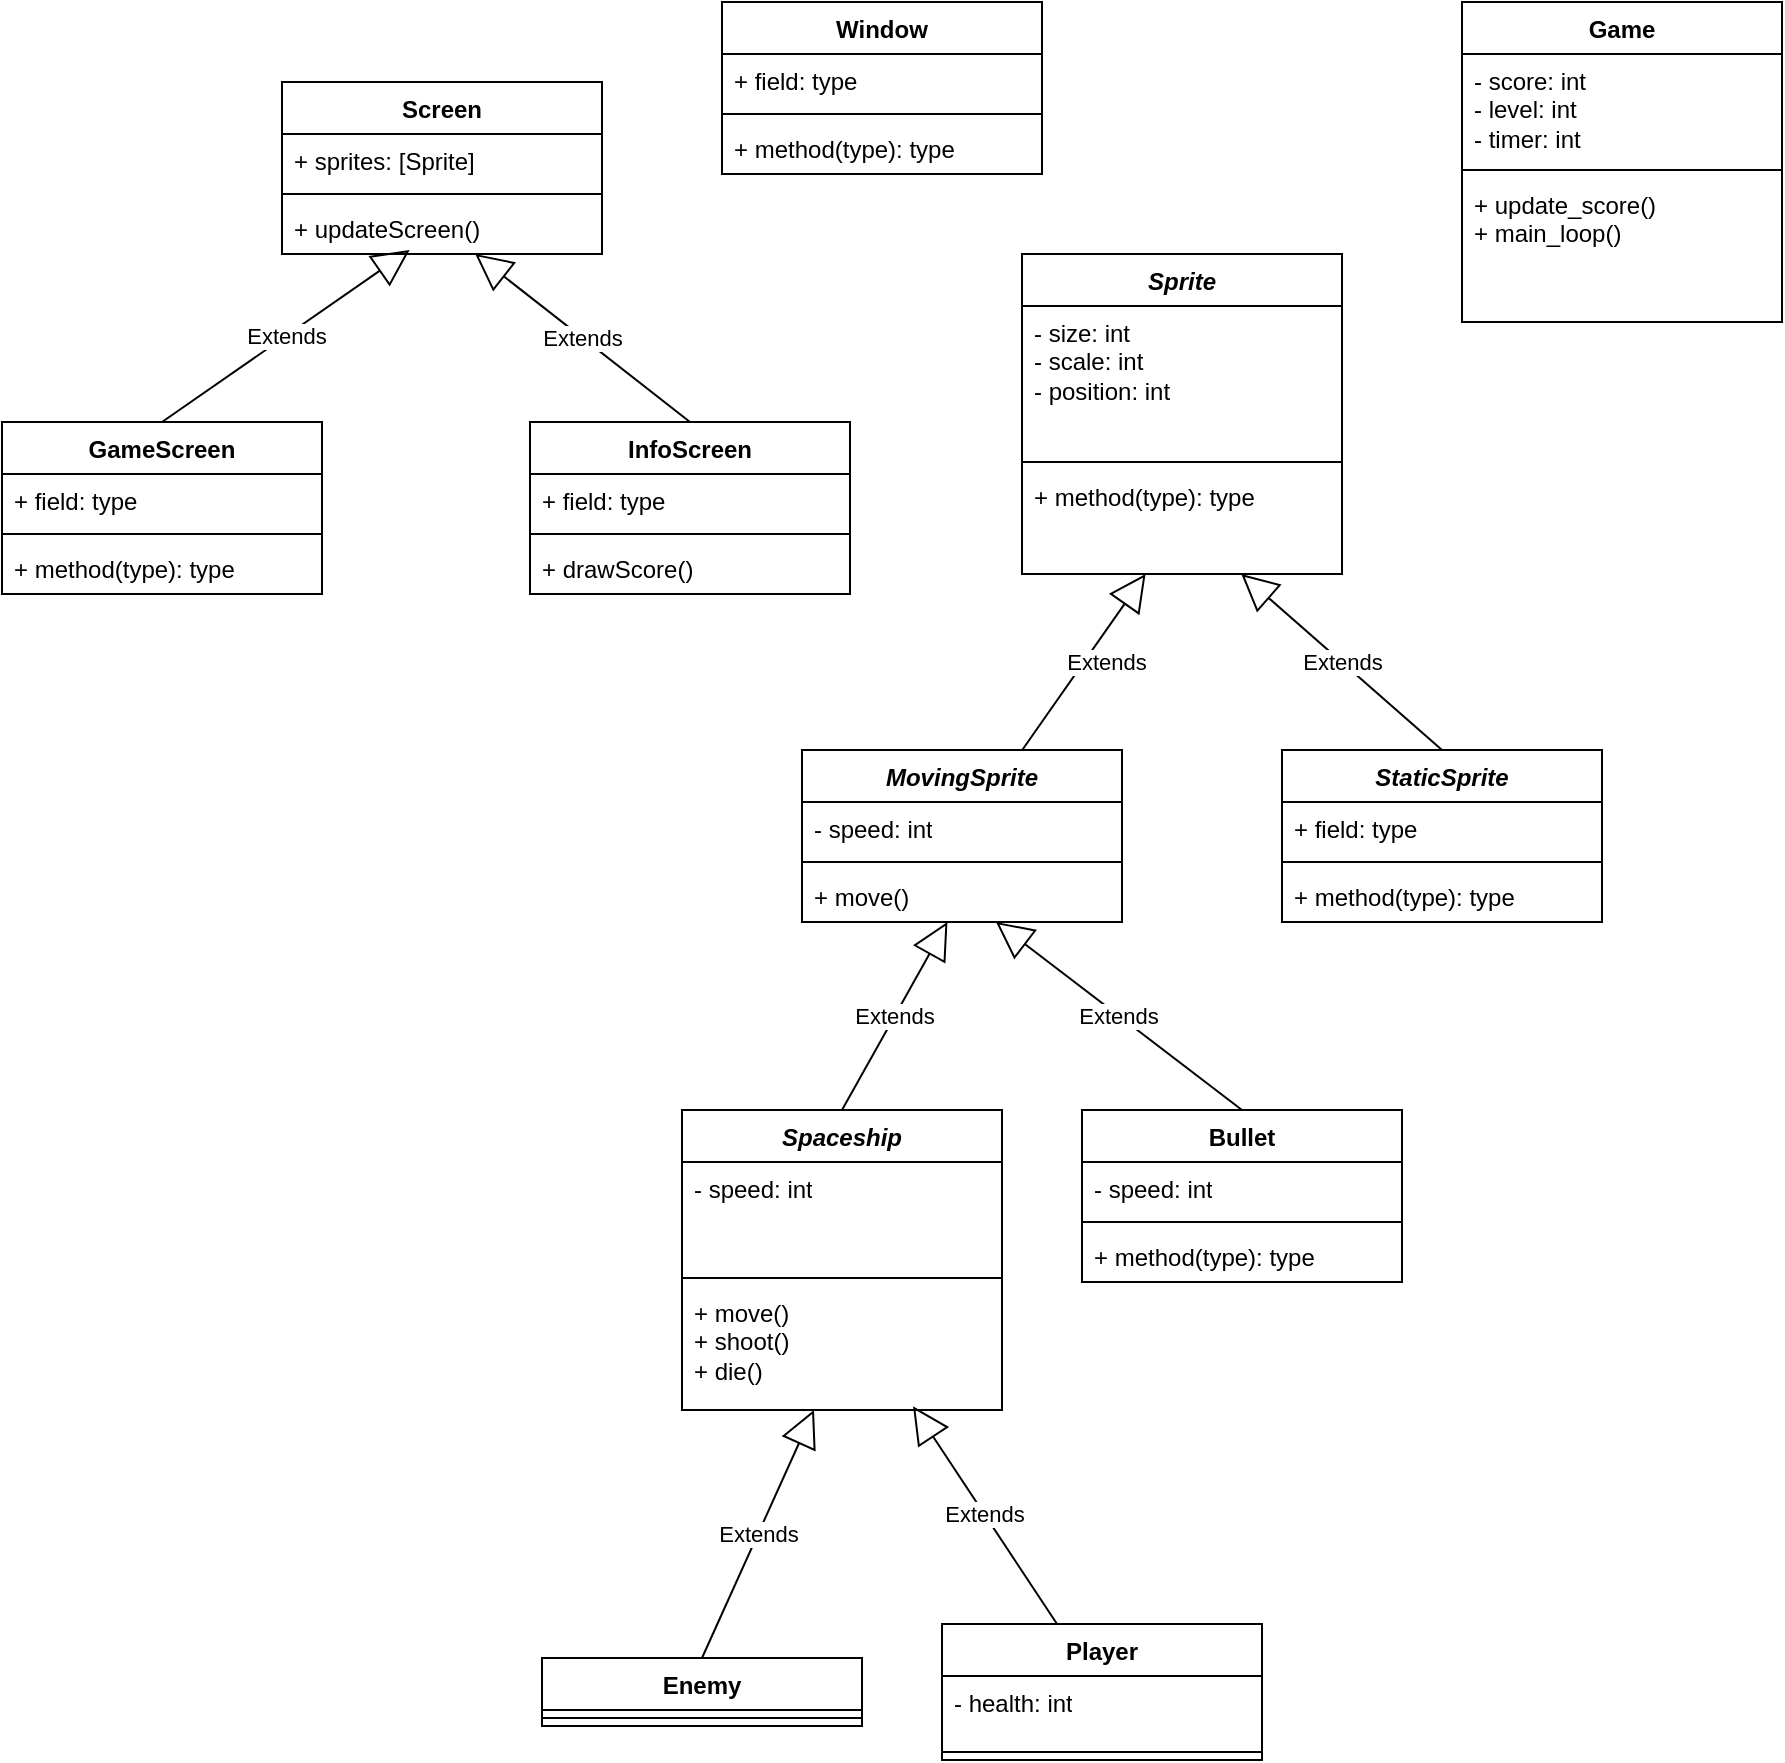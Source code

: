 <mxfile version="21.3.7" type="github">
  <diagram name="Página-1" id="Rpc74K26wFlyi_Rh8L-D">
    <mxGraphModel dx="1434" dy="741" grid="1" gridSize="10" guides="1" tooltips="1" connect="1" arrows="1" fold="1" page="1" pageScale="1" pageWidth="827" pageHeight="1169" math="0" shadow="0">
      <root>
        <mxCell id="0" />
        <mxCell id="1" parent="0" />
        <mxCell id="KttjL9ps9mwa1hISwc_9-1" value="Player" style="swimlane;fontStyle=1;align=center;verticalAlign=top;childLayout=stackLayout;horizontal=1;startSize=26;horizontalStack=0;resizeParent=1;resizeParentMax=0;resizeLast=0;collapsible=1;marginBottom=0;whiteSpace=wrap;html=1;" parent="1" vertex="1">
          <mxGeometry x="480" y="841" width="160" height="68" as="geometry" />
        </mxCell>
        <mxCell id="KttjL9ps9mwa1hISwc_9-2" value="- health: int" style="text;strokeColor=none;fillColor=none;align=left;verticalAlign=top;spacingLeft=4;spacingRight=4;overflow=hidden;rotatable=0;points=[[0,0.5],[1,0.5]];portConstraint=eastwest;whiteSpace=wrap;html=1;" parent="KttjL9ps9mwa1hISwc_9-1" vertex="1">
          <mxGeometry y="26" width="160" height="34" as="geometry" />
        </mxCell>
        <mxCell id="KttjL9ps9mwa1hISwc_9-3" value="" style="line;strokeWidth=1;fillColor=none;align=left;verticalAlign=middle;spacingTop=-1;spacingLeft=3;spacingRight=3;rotatable=0;labelPosition=right;points=[];portConstraint=eastwest;strokeColor=inherit;" parent="KttjL9ps9mwa1hISwc_9-1" vertex="1">
          <mxGeometry y="60" width="160" height="8" as="geometry" />
        </mxCell>
        <mxCell id="KttjL9ps9mwa1hISwc_9-5" value="Bullet" style="swimlane;fontStyle=1;align=center;verticalAlign=top;childLayout=stackLayout;horizontal=1;startSize=26;horizontalStack=0;resizeParent=1;resizeParentMax=0;resizeLast=0;collapsible=1;marginBottom=0;whiteSpace=wrap;html=1;" parent="1" vertex="1">
          <mxGeometry x="550" y="584" width="160" height="86" as="geometry" />
        </mxCell>
        <mxCell id="KttjL9ps9mwa1hISwc_9-6" value="- speed: int" style="text;strokeColor=none;fillColor=none;align=left;verticalAlign=top;spacingLeft=4;spacingRight=4;overflow=hidden;rotatable=0;points=[[0,0.5],[1,0.5]];portConstraint=eastwest;whiteSpace=wrap;html=1;" parent="KttjL9ps9mwa1hISwc_9-5" vertex="1">
          <mxGeometry y="26" width="160" height="26" as="geometry" />
        </mxCell>
        <mxCell id="KttjL9ps9mwa1hISwc_9-7" value="" style="line;strokeWidth=1;fillColor=none;align=left;verticalAlign=middle;spacingTop=-1;spacingLeft=3;spacingRight=3;rotatable=0;labelPosition=right;points=[];portConstraint=eastwest;strokeColor=inherit;" parent="KttjL9ps9mwa1hISwc_9-5" vertex="1">
          <mxGeometry y="52" width="160" height="8" as="geometry" />
        </mxCell>
        <mxCell id="KttjL9ps9mwa1hISwc_9-8" value="+ method(type): type" style="text;strokeColor=none;fillColor=none;align=left;verticalAlign=top;spacingLeft=4;spacingRight=4;overflow=hidden;rotatable=0;points=[[0,0.5],[1,0.5]];portConstraint=eastwest;whiteSpace=wrap;html=1;" parent="KttjL9ps9mwa1hISwc_9-5" vertex="1">
          <mxGeometry y="60" width="160" height="26" as="geometry" />
        </mxCell>
        <mxCell id="KttjL9ps9mwa1hISwc_9-9" value="Enemy" style="swimlane;fontStyle=1;align=center;verticalAlign=top;childLayout=stackLayout;horizontal=1;startSize=26;horizontalStack=0;resizeParent=1;resizeParentMax=0;resizeLast=0;collapsible=1;marginBottom=0;whiteSpace=wrap;html=1;" parent="1" vertex="1">
          <mxGeometry x="280" y="858" width="160" height="34" as="geometry" />
        </mxCell>
        <mxCell id="KttjL9ps9mwa1hISwc_9-11" value="" style="line;strokeWidth=1;fillColor=none;align=left;verticalAlign=middle;spacingTop=-1;spacingLeft=3;spacingRight=3;rotatable=0;labelPosition=right;points=[];portConstraint=eastwest;strokeColor=inherit;" parent="KttjL9ps9mwa1hISwc_9-9" vertex="1">
          <mxGeometry y="26" width="160" height="8" as="geometry" />
        </mxCell>
        <mxCell id="KttjL9ps9mwa1hISwc_9-13" value="Screen" style="swimlane;fontStyle=1;align=center;verticalAlign=top;childLayout=stackLayout;horizontal=1;startSize=26;horizontalStack=0;resizeParent=1;resizeParentMax=0;resizeLast=0;collapsible=1;marginBottom=0;whiteSpace=wrap;html=1;" parent="1" vertex="1">
          <mxGeometry x="150" y="70" width="160" height="86" as="geometry" />
        </mxCell>
        <mxCell id="KttjL9ps9mwa1hISwc_9-14" value="+ sprites: [Sprite]" style="text;strokeColor=none;fillColor=none;align=left;verticalAlign=top;spacingLeft=4;spacingRight=4;overflow=hidden;rotatable=0;points=[[0,0.5],[1,0.5]];portConstraint=eastwest;whiteSpace=wrap;html=1;" parent="KttjL9ps9mwa1hISwc_9-13" vertex="1">
          <mxGeometry y="26" width="160" height="26" as="geometry" />
        </mxCell>
        <mxCell id="KttjL9ps9mwa1hISwc_9-15" value="" style="line;strokeWidth=1;fillColor=none;align=left;verticalAlign=middle;spacingTop=-1;spacingLeft=3;spacingRight=3;rotatable=0;labelPosition=right;points=[];portConstraint=eastwest;strokeColor=inherit;" parent="KttjL9ps9mwa1hISwc_9-13" vertex="1">
          <mxGeometry y="52" width="160" height="8" as="geometry" />
        </mxCell>
        <mxCell id="KttjL9ps9mwa1hISwc_9-16" value="+ updateScreen()" style="text;strokeColor=none;fillColor=none;align=left;verticalAlign=top;spacingLeft=4;spacingRight=4;overflow=hidden;rotatable=0;points=[[0,0.5],[1,0.5]];portConstraint=eastwest;whiteSpace=wrap;html=1;" parent="KttjL9ps9mwa1hISwc_9-13" vertex="1">
          <mxGeometry y="60" width="160" height="26" as="geometry" />
        </mxCell>
        <mxCell id="KttjL9ps9mwa1hISwc_9-17" value="Game" style="swimlane;fontStyle=1;align=center;verticalAlign=top;childLayout=stackLayout;horizontal=1;startSize=26;horizontalStack=0;resizeParent=1;resizeParentMax=0;resizeLast=0;collapsible=1;marginBottom=0;whiteSpace=wrap;html=1;" parent="1" vertex="1">
          <mxGeometry x="740" y="30" width="160" height="160" as="geometry" />
        </mxCell>
        <mxCell id="KttjL9ps9mwa1hISwc_9-18" value="- score: int&lt;br&gt;- level: int&lt;br&gt;- timer: int" style="text;strokeColor=none;fillColor=none;align=left;verticalAlign=top;spacingLeft=4;spacingRight=4;overflow=hidden;rotatable=0;points=[[0,0.5],[1,0.5]];portConstraint=eastwest;whiteSpace=wrap;html=1;" parent="KttjL9ps9mwa1hISwc_9-17" vertex="1">
          <mxGeometry y="26" width="160" height="54" as="geometry" />
        </mxCell>
        <mxCell id="KttjL9ps9mwa1hISwc_9-19" value="" style="line;strokeWidth=1;fillColor=none;align=left;verticalAlign=middle;spacingTop=-1;spacingLeft=3;spacingRight=3;rotatable=0;labelPosition=right;points=[];portConstraint=eastwest;strokeColor=inherit;" parent="KttjL9ps9mwa1hISwc_9-17" vertex="1">
          <mxGeometry y="80" width="160" height="8" as="geometry" />
        </mxCell>
        <mxCell id="KttjL9ps9mwa1hISwc_9-20" value="+ update_score()&lt;br&gt;+ main_loop()" style="text;strokeColor=none;fillColor=none;align=left;verticalAlign=top;spacingLeft=4;spacingRight=4;overflow=hidden;rotatable=0;points=[[0,0.5],[1,0.5]];portConstraint=eastwest;whiteSpace=wrap;html=1;" parent="KttjL9ps9mwa1hISwc_9-17" vertex="1">
          <mxGeometry y="88" width="160" height="72" as="geometry" />
        </mxCell>
        <mxCell id="KttjL9ps9mwa1hISwc_9-22" value="&lt;i&gt;Spaceship&lt;/i&gt;" style="swimlane;fontStyle=1;align=center;verticalAlign=top;childLayout=stackLayout;horizontal=1;startSize=26;horizontalStack=0;resizeParent=1;resizeParentMax=0;resizeLast=0;collapsible=1;marginBottom=0;whiteSpace=wrap;html=1;" parent="1" vertex="1">
          <mxGeometry x="350" y="584" width="160" height="150" as="geometry" />
        </mxCell>
        <mxCell id="KttjL9ps9mwa1hISwc_9-23" value="- speed: int" style="text;strokeColor=none;fillColor=none;align=left;verticalAlign=top;spacingLeft=4;spacingRight=4;overflow=hidden;rotatable=0;points=[[0,0.5],[1,0.5]];portConstraint=eastwest;whiteSpace=wrap;html=1;" parent="KttjL9ps9mwa1hISwc_9-22" vertex="1">
          <mxGeometry y="26" width="160" height="54" as="geometry" />
        </mxCell>
        <mxCell id="KttjL9ps9mwa1hISwc_9-24" value="" style="line;strokeWidth=1;fillColor=none;align=left;verticalAlign=middle;spacingTop=-1;spacingLeft=3;spacingRight=3;rotatable=0;labelPosition=right;points=[];portConstraint=eastwest;strokeColor=inherit;" parent="KttjL9ps9mwa1hISwc_9-22" vertex="1">
          <mxGeometry y="80" width="160" height="8" as="geometry" />
        </mxCell>
        <mxCell id="KttjL9ps9mwa1hISwc_9-25" value="+ move()&lt;br&gt;+ shoot()&lt;br&gt;+ die()" style="text;strokeColor=none;fillColor=none;align=left;verticalAlign=top;spacingLeft=4;spacingRight=4;overflow=hidden;rotatable=0;points=[[0,0.5],[1,0.5]];portConstraint=eastwest;whiteSpace=wrap;html=1;" parent="KttjL9ps9mwa1hISwc_9-22" vertex="1">
          <mxGeometry y="88" width="160" height="62" as="geometry" />
        </mxCell>
        <mxCell id="QZKlzHrR4mKGAwGou5ps-4" value="Extends" style="endArrow=block;endSize=16;endFill=0;html=1;rounded=0;exitX=0.5;exitY=0;exitDx=0;exitDy=0;" parent="1" source="KttjL9ps9mwa1hISwc_9-9" target="KttjL9ps9mwa1hISwc_9-25" edge="1">
          <mxGeometry width="160" relative="1" as="geometry">
            <mxPoint x="580" y="756" as="sourcePoint" />
            <mxPoint x="520" y="786" as="targetPoint" />
          </mxGeometry>
        </mxCell>
        <mxCell id="QZKlzHrR4mKGAwGou5ps-5" value="Extends" style="endArrow=block;endSize=16;endFill=0;html=1;rounded=0;entryX=0.722;entryY=0.97;entryDx=0;entryDy=0;entryPerimeter=0;" parent="1" source="KttjL9ps9mwa1hISwc_9-1" target="KttjL9ps9mwa1hISwc_9-25" edge="1">
          <mxGeometry width="160" relative="1" as="geometry">
            <mxPoint x="580" y="756" as="sourcePoint" />
            <mxPoint x="740" y="756" as="targetPoint" />
          </mxGeometry>
        </mxCell>
        <mxCell id="QZKlzHrR4mKGAwGou5ps-6" value="&lt;i&gt;Sprite&lt;/i&gt;" style="swimlane;fontStyle=1;align=center;verticalAlign=top;childLayout=stackLayout;horizontal=1;startSize=26;horizontalStack=0;resizeParent=1;resizeParentMax=0;resizeLast=0;collapsible=1;marginBottom=0;whiteSpace=wrap;html=1;" parent="1" vertex="1">
          <mxGeometry x="520" y="156" width="160" height="160" as="geometry" />
        </mxCell>
        <mxCell id="QZKlzHrR4mKGAwGou5ps-7" value="- size: int&lt;br&gt;- scale: int&lt;br&gt;- position: int" style="text;strokeColor=none;fillColor=none;align=left;verticalAlign=top;spacingLeft=4;spacingRight=4;overflow=hidden;rotatable=0;points=[[0,0.5],[1,0.5]];portConstraint=eastwest;whiteSpace=wrap;html=1;" parent="QZKlzHrR4mKGAwGou5ps-6" vertex="1">
          <mxGeometry y="26" width="160" height="74" as="geometry" />
        </mxCell>
        <mxCell id="QZKlzHrR4mKGAwGou5ps-8" value="" style="line;strokeWidth=1;fillColor=none;align=left;verticalAlign=middle;spacingTop=-1;spacingLeft=3;spacingRight=3;rotatable=0;labelPosition=right;points=[];portConstraint=eastwest;strokeColor=inherit;" parent="QZKlzHrR4mKGAwGou5ps-6" vertex="1">
          <mxGeometry y="100" width="160" height="8" as="geometry" />
        </mxCell>
        <mxCell id="QZKlzHrR4mKGAwGou5ps-9" value="+ method(type): type" style="text;strokeColor=none;fillColor=none;align=left;verticalAlign=top;spacingLeft=4;spacingRight=4;overflow=hidden;rotatable=0;points=[[0,0.5],[1,0.5]];portConstraint=eastwest;whiteSpace=wrap;html=1;" parent="QZKlzHrR4mKGAwGou5ps-6" vertex="1">
          <mxGeometry y="108" width="160" height="52" as="geometry" />
        </mxCell>
        <mxCell id="QZKlzHrR4mKGAwGou5ps-13" value="Extends" style="endArrow=block;endSize=16;endFill=0;html=1;rounded=0;exitX=0.5;exitY=0;exitDx=0;exitDy=0;" parent="1" source="KttjL9ps9mwa1hISwc_9-5" target="QZKlzHrR4mKGAwGou5ps-18" edge="1">
          <mxGeometry width="160" relative="1" as="geometry">
            <mxPoint x="490" y="234" as="sourcePoint" />
            <mxPoint x="650" y="234" as="targetPoint" />
          </mxGeometry>
        </mxCell>
        <mxCell id="QZKlzHrR4mKGAwGou5ps-14" value="Extends" style="endArrow=block;endSize=16;endFill=0;html=1;rounded=0;exitX=0.5;exitY=0;exitDx=0;exitDy=0;" parent="1" source="KttjL9ps9mwa1hISwc_9-22" target="QZKlzHrR4mKGAwGou5ps-18" edge="1">
          <mxGeometry width="160" relative="1" as="geometry">
            <mxPoint x="370" y="534" as="sourcePoint" />
            <mxPoint x="530" y="534" as="targetPoint" />
          </mxGeometry>
        </mxCell>
        <mxCell id="QZKlzHrR4mKGAwGou5ps-15" value="&lt;i&gt;MovingSprite&lt;/i&gt;" style="swimlane;fontStyle=1;align=center;verticalAlign=top;childLayout=stackLayout;horizontal=1;startSize=26;horizontalStack=0;resizeParent=1;resizeParentMax=0;resizeLast=0;collapsible=1;marginBottom=0;whiteSpace=wrap;html=1;" parent="1" vertex="1">
          <mxGeometry x="410" y="404" width="160" height="86" as="geometry" />
        </mxCell>
        <mxCell id="QZKlzHrR4mKGAwGou5ps-16" value="- speed: int" style="text;strokeColor=none;fillColor=none;align=left;verticalAlign=top;spacingLeft=4;spacingRight=4;overflow=hidden;rotatable=0;points=[[0,0.5],[1,0.5]];portConstraint=eastwest;whiteSpace=wrap;html=1;" parent="QZKlzHrR4mKGAwGou5ps-15" vertex="1">
          <mxGeometry y="26" width="160" height="26" as="geometry" />
        </mxCell>
        <mxCell id="QZKlzHrR4mKGAwGou5ps-17" value="" style="line;strokeWidth=1;fillColor=none;align=left;verticalAlign=middle;spacingTop=-1;spacingLeft=3;spacingRight=3;rotatable=0;labelPosition=right;points=[];portConstraint=eastwest;strokeColor=inherit;" parent="QZKlzHrR4mKGAwGou5ps-15" vertex="1">
          <mxGeometry y="52" width="160" height="8" as="geometry" />
        </mxCell>
        <mxCell id="QZKlzHrR4mKGAwGou5ps-18" value="+ move()" style="text;strokeColor=none;fillColor=none;align=left;verticalAlign=top;spacingLeft=4;spacingRight=4;overflow=hidden;rotatable=0;points=[[0,0.5],[1,0.5]];portConstraint=eastwest;whiteSpace=wrap;html=1;" parent="QZKlzHrR4mKGAwGou5ps-15" vertex="1">
          <mxGeometry y="60" width="160" height="26" as="geometry" />
        </mxCell>
        <mxCell id="QZKlzHrR4mKGAwGou5ps-20" value="Extends" style="endArrow=block;endSize=16;endFill=0;html=1;rounded=0;" parent="1" source="QZKlzHrR4mKGAwGou5ps-15" target="QZKlzHrR4mKGAwGou5ps-9" edge="1">
          <mxGeometry x="0.125" y="-10" width="160" relative="1" as="geometry">
            <mxPoint x="560" y="274" as="sourcePoint" />
            <mxPoint x="720" y="274" as="targetPoint" />
            <mxPoint x="-1" as="offset" />
          </mxGeometry>
        </mxCell>
        <mxCell id="QZKlzHrR4mKGAwGou5ps-21" value="&lt;i&gt;StaticSprite&lt;/i&gt;" style="swimlane;fontStyle=1;align=center;verticalAlign=top;childLayout=stackLayout;horizontal=1;startSize=26;horizontalStack=0;resizeParent=1;resizeParentMax=0;resizeLast=0;collapsible=1;marginBottom=0;whiteSpace=wrap;html=1;" parent="1" vertex="1">
          <mxGeometry x="650" y="404" width="160" height="86" as="geometry" />
        </mxCell>
        <mxCell id="QZKlzHrR4mKGAwGou5ps-22" value="+ field: type" style="text;strokeColor=none;fillColor=none;align=left;verticalAlign=top;spacingLeft=4;spacingRight=4;overflow=hidden;rotatable=0;points=[[0,0.5],[1,0.5]];portConstraint=eastwest;whiteSpace=wrap;html=1;" parent="QZKlzHrR4mKGAwGou5ps-21" vertex="1">
          <mxGeometry y="26" width="160" height="26" as="geometry" />
        </mxCell>
        <mxCell id="QZKlzHrR4mKGAwGou5ps-23" value="" style="line;strokeWidth=1;fillColor=none;align=left;verticalAlign=middle;spacingTop=-1;spacingLeft=3;spacingRight=3;rotatable=0;labelPosition=right;points=[];portConstraint=eastwest;strokeColor=inherit;" parent="QZKlzHrR4mKGAwGou5ps-21" vertex="1">
          <mxGeometry y="52" width="160" height="8" as="geometry" />
        </mxCell>
        <mxCell id="QZKlzHrR4mKGAwGou5ps-24" value="+ method(type): type" style="text;strokeColor=none;fillColor=none;align=left;verticalAlign=top;spacingLeft=4;spacingRight=4;overflow=hidden;rotatable=0;points=[[0,0.5],[1,0.5]];portConstraint=eastwest;whiteSpace=wrap;html=1;" parent="QZKlzHrR4mKGAwGou5ps-21" vertex="1">
          <mxGeometry y="60" width="160" height="26" as="geometry" />
        </mxCell>
        <mxCell id="QZKlzHrR4mKGAwGou5ps-25" value="Extends" style="endArrow=block;endSize=16;endFill=0;html=1;rounded=0;exitX=0.5;exitY=0;exitDx=0;exitDy=0;" parent="1" source="QZKlzHrR4mKGAwGou5ps-21" target="QZKlzHrR4mKGAwGou5ps-9" edge="1">
          <mxGeometry width="160" relative="1" as="geometry">
            <mxPoint x="560" y="374" as="sourcePoint" />
            <mxPoint x="720" y="374" as="targetPoint" />
          </mxGeometry>
        </mxCell>
        <mxCell id="QZKlzHrR4mKGAwGou5ps-26" value="GameScreen" style="swimlane;fontStyle=1;align=center;verticalAlign=top;childLayout=stackLayout;horizontal=1;startSize=26;horizontalStack=0;resizeParent=1;resizeParentMax=0;resizeLast=0;collapsible=1;marginBottom=0;whiteSpace=wrap;html=1;" parent="1" vertex="1">
          <mxGeometry x="10" y="240" width="160" height="86" as="geometry" />
        </mxCell>
        <mxCell id="QZKlzHrR4mKGAwGou5ps-27" value="+ field: type" style="text;strokeColor=none;fillColor=none;align=left;verticalAlign=top;spacingLeft=4;spacingRight=4;overflow=hidden;rotatable=0;points=[[0,0.5],[1,0.5]];portConstraint=eastwest;whiteSpace=wrap;html=1;" parent="QZKlzHrR4mKGAwGou5ps-26" vertex="1">
          <mxGeometry y="26" width="160" height="26" as="geometry" />
        </mxCell>
        <mxCell id="QZKlzHrR4mKGAwGou5ps-28" value="" style="line;strokeWidth=1;fillColor=none;align=left;verticalAlign=middle;spacingTop=-1;spacingLeft=3;spacingRight=3;rotatable=0;labelPosition=right;points=[];portConstraint=eastwest;strokeColor=inherit;" parent="QZKlzHrR4mKGAwGou5ps-26" vertex="1">
          <mxGeometry y="52" width="160" height="8" as="geometry" />
        </mxCell>
        <mxCell id="QZKlzHrR4mKGAwGou5ps-29" value="+ method(type): type" style="text;strokeColor=none;fillColor=none;align=left;verticalAlign=top;spacingLeft=4;spacingRight=4;overflow=hidden;rotatable=0;points=[[0,0.5],[1,0.5]];portConstraint=eastwest;whiteSpace=wrap;html=1;" parent="QZKlzHrR4mKGAwGou5ps-26" vertex="1">
          <mxGeometry y="60" width="160" height="26" as="geometry" />
        </mxCell>
        <mxCell id="QZKlzHrR4mKGAwGou5ps-30" value="InfoScreen" style="swimlane;fontStyle=1;align=center;verticalAlign=top;childLayout=stackLayout;horizontal=1;startSize=26;horizontalStack=0;resizeParent=1;resizeParentMax=0;resizeLast=0;collapsible=1;marginBottom=0;whiteSpace=wrap;html=1;" parent="1" vertex="1">
          <mxGeometry x="274" y="240" width="160" height="86" as="geometry" />
        </mxCell>
        <mxCell id="QZKlzHrR4mKGAwGou5ps-31" value="+ field: type" style="text;strokeColor=none;fillColor=none;align=left;verticalAlign=top;spacingLeft=4;spacingRight=4;overflow=hidden;rotatable=0;points=[[0,0.5],[1,0.5]];portConstraint=eastwest;whiteSpace=wrap;html=1;" parent="QZKlzHrR4mKGAwGou5ps-30" vertex="1">
          <mxGeometry y="26" width="160" height="26" as="geometry" />
        </mxCell>
        <mxCell id="QZKlzHrR4mKGAwGou5ps-32" value="" style="line;strokeWidth=1;fillColor=none;align=left;verticalAlign=middle;spacingTop=-1;spacingLeft=3;spacingRight=3;rotatable=0;labelPosition=right;points=[];portConstraint=eastwest;strokeColor=inherit;" parent="QZKlzHrR4mKGAwGou5ps-30" vertex="1">
          <mxGeometry y="52" width="160" height="8" as="geometry" />
        </mxCell>
        <mxCell id="QZKlzHrR4mKGAwGou5ps-33" value="+ drawScore()" style="text;strokeColor=none;fillColor=none;align=left;verticalAlign=top;spacingLeft=4;spacingRight=4;overflow=hidden;rotatable=0;points=[[0,0.5],[1,0.5]];portConstraint=eastwest;whiteSpace=wrap;html=1;" parent="QZKlzHrR4mKGAwGou5ps-30" vertex="1">
          <mxGeometry y="60" width="160" height="26" as="geometry" />
        </mxCell>
        <mxCell id="QZKlzHrR4mKGAwGou5ps-35" value="Extends" style="endArrow=block;endSize=16;endFill=0;html=1;rounded=0;exitX=0.5;exitY=0;exitDx=0;exitDy=0;" parent="1" source="QZKlzHrR4mKGAwGou5ps-30" target="KttjL9ps9mwa1hISwc_9-16" edge="1">
          <mxGeometry width="160" relative="1" as="geometry">
            <mxPoint x="320" y="230" as="sourcePoint" />
            <mxPoint x="480" y="230" as="targetPoint" />
          </mxGeometry>
        </mxCell>
        <mxCell id="QZKlzHrR4mKGAwGou5ps-36" value="Extends" style="endArrow=block;endSize=16;endFill=0;html=1;rounded=0;entryX=0.399;entryY=0.923;entryDx=0;entryDy=0;entryPerimeter=0;exitX=0.5;exitY=0;exitDx=0;exitDy=0;" parent="1" source="QZKlzHrR4mKGAwGou5ps-26" target="KttjL9ps9mwa1hISwc_9-16" edge="1">
          <mxGeometry width="160" relative="1" as="geometry">
            <mxPoint x="320" y="230" as="sourcePoint" />
            <mxPoint x="480" y="230" as="targetPoint" />
          </mxGeometry>
        </mxCell>
        <mxCell id="QZKlzHrR4mKGAwGou5ps-37" value="Window" style="swimlane;fontStyle=1;align=center;verticalAlign=top;childLayout=stackLayout;horizontal=1;startSize=26;horizontalStack=0;resizeParent=1;resizeParentMax=0;resizeLast=0;collapsible=1;marginBottom=0;whiteSpace=wrap;html=1;" parent="1" vertex="1">
          <mxGeometry x="370" y="30" width="160" height="86" as="geometry" />
        </mxCell>
        <mxCell id="QZKlzHrR4mKGAwGou5ps-38" value="+ field: type" style="text;strokeColor=none;fillColor=none;align=left;verticalAlign=top;spacingLeft=4;spacingRight=4;overflow=hidden;rotatable=0;points=[[0,0.5],[1,0.5]];portConstraint=eastwest;whiteSpace=wrap;html=1;" parent="QZKlzHrR4mKGAwGou5ps-37" vertex="1">
          <mxGeometry y="26" width="160" height="26" as="geometry" />
        </mxCell>
        <mxCell id="QZKlzHrR4mKGAwGou5ps-39" value="" style="line;strokeWidth=1;fillColor=none;align=left;verticalAlign=middle;spacingTop=-1;spacingLeft=3;spacingRight=3;rotatable=0;labelPosition=right;points=[];portConstraint=eastwest;strokeColor=inherit;" parent="QZKlzHrR4mKGAwGou5ps-37" vertex="1">
          <mxGeometry y="52" width="160" height="8" as="geometry" />
        </mxCell>
        <mxCell id="QZKlzHrR4mKGAwGou5ps-40" value="+ method(type): type" style="text;strokeColor=none;fillColor=none;align=left;verticalAlign=top;spacingLeft=4;spacingRight=4;overflow=hidden;rotatable=0;points=[[0,0.5],[1,0.5]];portConstraint=eastwest;whiteSpace=wrap;html=1;" parent="QZKlzHrR4mKGAwGou5ps-37" vertex="1">
          <mxGeometry y="60" width="160" height="26" as="geometry" />
        </mxCell>
      </root>
    </mxGraphModel>
  </diagram>
</mxfile>
